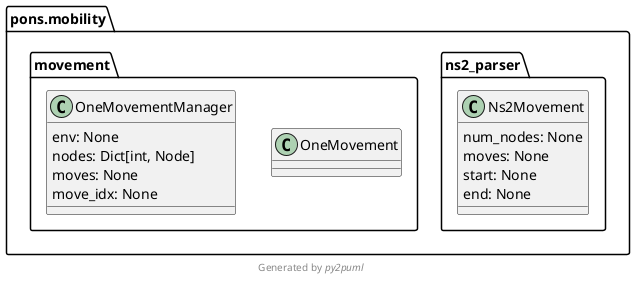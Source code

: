 @startuml pons.mobility
!pragma useIntermediatePackages false

class pons.mobility.ns2_parser.Ns2Movement {
  num_nodes: None
  moves: None
  start: None
  end: None
}
class pons.mobility.movement.OneMovement {
}
class pons.mobility.movement.OneMovementManager {
  env: None
  nodes: Dict[int, Node]
  moves: None
  move_idx: None
}
footer Generated by //py2puml//
@enduml

